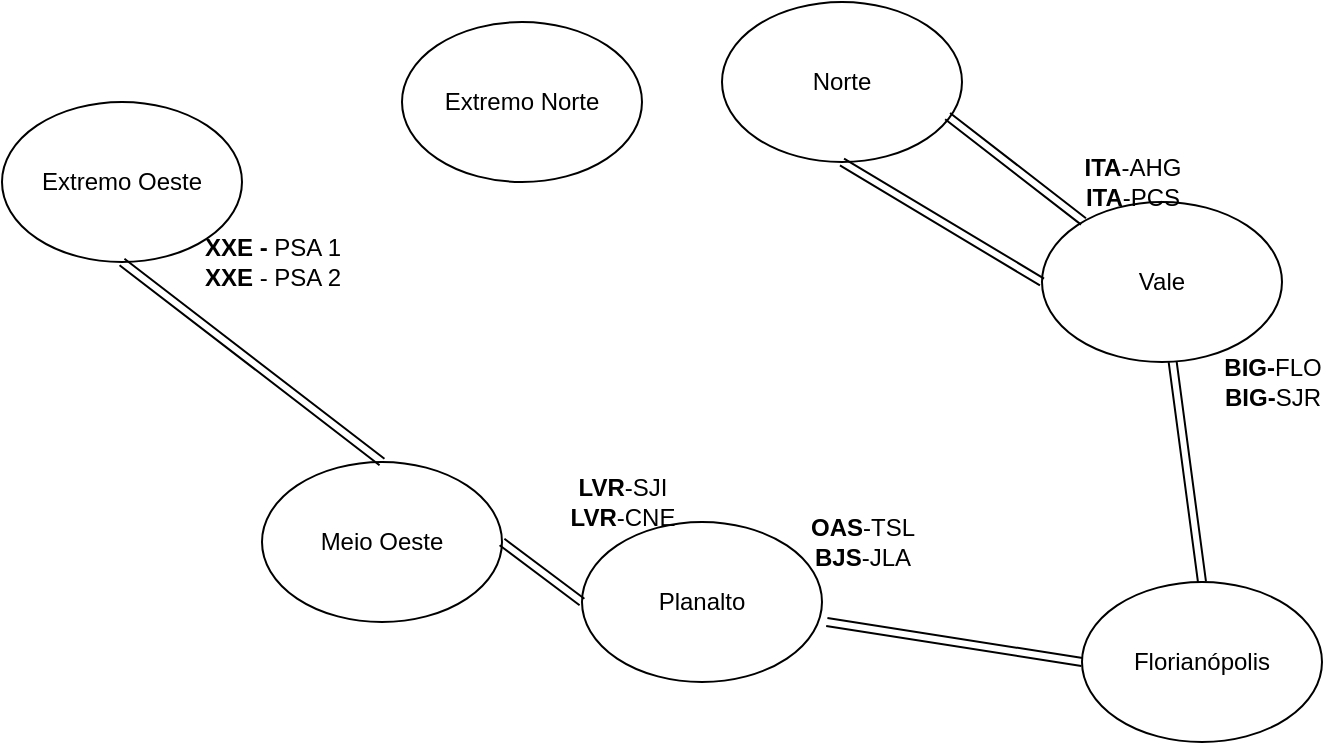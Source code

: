 <mxfile version="21.7.5" type="github">
  <diagram name="Página-1" id="zK9xxA8E1CvqSJLTD-Si">
    <mxGraphModel dx="2269" dy="1251" grid="1" gridSize="10" guides="1" tooltips="1" connect="1" arrows="1" fold="1" page="1" pageScale="1" pageWidth="827" pageHeight="1169" math="0" shadow="0">
      <root>
        <mxCell id="0" />
        <mxCell id="1" parent="0" />
        <mxCell id="3-UhuKc8RvOaN5Qhqy8b-1" value="Florianópolis" style="ellipse;whiteSpace=wrap;html=1;" vertex="1" parent="1">
          <mxGeometry x="580" y="400" width="120" height="80" as="geometry" />
        </mxCell>
        <mxCell id="3-UhuKc8RvOaN5Qhqy8b-2" value="Planalto" style="ellipse;whiteSpace=wrap;html=1;" vertex="1" parent="1">
          <mxGeometry x="330" y="370" width="120" height="80" as="geometry" />
        </mxCell>
        <mxCell id="3-UhuKc8RvOaN5Qhqy8b-3" value="Meio Oeste" style="ellipse;whiteSpace=wrap;html=1;" vertex="1" parent="1">
          <mxGeometry x="170" y="340" width="120" height="80" as="geometry" />
        </mxCell>
        <mxCell id="3-UhuKc8RvOaN5Qhqy8b-4" value="Extremo Oeste" style="ellipse;whiteSpace=wrap;html=1;" vertex="1" parent="1">
          <mxGeometry x="40" y="160" width="120" height="80" as="geometry" />
        </mxCell>
        <mxCell id="3-UhuKc8RvOaN5Qhqy8b-5" value="Vale" style="ellipse;whiteSpace=wrap;html=1;" vertex="1" parent="1">
          <mxGeometry x="560" y="210" width="120" height="80" as="geometry" />
        </mxCell>
        <mxCell id="3-UhuKc8RvOaN5Qhqy8b-6" value="Norte" style="ellipse;whiteSpace=wrap;html=1;" vertex="1" parent="1">
          <mxGeometry x="400" y="110" width="120" height="80" as="geometry" />
        </mxCell>
        <mxCell id="3-UhuKc8RvOaN5Qhqy8b-7" value="" style="shape=link;html=1;rounded=0;entryX=0;entryY=0.5;entryDx=0;entryDy=0;exitX=1.02;exitY=0.625;exitDx=0;exitDy=0;exitPerimeter=0;" edge="1" parent="1" source="3-UhuKc8RvOaN5Qhqy8b-2" target="3-UhuKc8RvOaN5Qhqy8b-1">
          <mxGeometry width="100" relative="1" as="geometry">
            <mxPoint x="470" y="409.5" as="sourcePoint" />
            <mxPoint x="570" y="409.5" as="targetPoint" />
          </mxGeometry>
        </mxCell>
        <mxCell id="3-UhuKc8RvOaN5Qhqy8b-8" value="&lt;b&gt;OAS&lt;/b&gt;-TSL&lt;br&gt;&lt;b&gt;BJS&lt;/b&gt;-JLA" style="text;html=1;align=center;verticalAlign=middle;resizable=0;points=[];autosize=1;strokeColor=none;fillColor=none;" vertex="1" parent="1">
          <mxGeometry x="430" y="360" width="80" height="40" as="geometry" />
        </mxCell>
        <mxCell id="3-UhuKc8RvOaN5Qhqy8b-13" value="" style="shape=link;html=1;rounded=0;entryX=0.5;entryY=0;entryDx=0;entryDy=0;" edge="1" parent="1" source="3-UhuKc8RvOaN5Qhqy8b-5" target="3-UhuKc8RvOaN5Qhqy8b-1">
          <mxGeometry width="100" relative="1" as="geometry">
            <mxPoint x="460" y="360" as="sourcePoint" />
            <mxPoint x="560" y="360" as="targetPoint" />
          </mxGeometry>
        </mxCell>
        <mxCell id="3-UhuKc8RvOaN5Qhqy8b-14" value="&lt;b&gt;BIG-&lt;/b&gt;FLO&lt;br&gt;&lt;b&gt;BIG-&lt;/b&gt;SJR" style="text;html=1;align=center;verticalAlign=middle;resizable=0;points=[];autosize=1;strokeColor=none;fillColor=none;" vertex="1" parent="1">
          <mxGeometry x="640" y="280" width="70" height="40" as="geometry" />
        </mxCell>
        <mxCell id="3-UhuKc8RvOaN5Qhqy8b-16" value="" style="shape=link;html=1;rounded=0;exitX=0.94;exitY=0.713;exitDx=0;exitDy=0;exitPerimeter=0;" edge="1" parent="1" source="3-UhuKc8RvOaN5Qhqy8b-6" target="3-UhuKc8RvOaN5Qhqy8b-5">
          <mxGeometry width="100" relative="1" as="geometry">
            <mxPoint x="560" y="200" as="sourcePoint" />
            <mxPoint x="560" y="300" as="targetPoint" />
          </mxGeometry>
        </mxCell>
        <mxCell id="3-UhuKc8RvOaN5Qhqy8b-17" value="" style="shape=link;html=1;rounded=0;entryX=0;entryY=0.5;entryDx=0;entryDy=0;exitX=1;exitY=0.5;exitDx=0;exitDy=0;" edge="1" parent="1" source="3-UhuKc8RvOaN5Qhqy8b-3" target="3-UhuKc8RvOaN5Qhqy8b-2">
          <mxGeometry width="100" relative="1" as="geometry">
            <mxPoint x="250.0" y="369.5" as="sourcePoint" />
            <mxPoint x="360" y="400" as="targetPoint" />
          </mxGeometry>
        </mxCell>
        <mxCell id="3-UhuKc8RvOaN5Qhqy8b-18" value="" style="shape=link;html=1;rounded=0;entryX=0.5;entryY=0;entryDx=0;entryDy=0;exitX=0.5;exitY=1;exitDx=0;exitDy=0;" edge="1" parent="1" source="3-UhuKc8RvOaN5Qhqy8b-4" target="3-UhuKc8RvOaN5Qhqy8b-3">
          <mxGeometry width="100" relative="1" as="geometry">
            <mxPoint x="180" y="200" as="sourcePoint" />
            <mxPoint x="270" y="260" as="targetPoint" />
          </mxGeometry>
        </mxCell>
        <mxCell id="3-UhuKc8RvOaN5Qhqy8b-20" value="&lt;b&gt;LVR&lt;/b&gt;-SJI&lt;br&gt;&lt;b&gt;LVR&lt;/b&gt;-CNE" style="text;html=1;align=center;verticalAlign=middle;resizable=0;points=[];autosize=1;strokeColor=none;fillColor=none;" vertex="1" parent="1">
          <mxGeometry x="310" y="340" width="80" height="40" as="geometry" />
        </mxCell>
        <mxCell id="3-UhuKc8RvOaN5Qhqy8b-21" value="&lt;b&gt;XXE - &lt;/b&gt;PSA 1&lt;br&gt;&lt;b&gt;XXE &lt;/b&gt;- PSA 2" style="text;html=1;align=center;verticalAlign=middle;resizable=0;points=[];autosize=1;strokeColor=none;fillColor=none;" vertex="1" parent="1">
          <mxGeometry x="130" y="220" width="90" height="40" as="geometry" />
        </mxCell>
        <mxCell id="3-UhuKc8RvOaN5Qhqy8b-22" value="" style="shape=link;html=1;rounded=0;exitX=0.5;exitY=1;exitDx=0;exitDy=0;entryX=0;entryY=0.5;entryDx=0;entryDy=0;" edge="1" parent="1" source="3-UhuKc8RvOaN5Qhqy8b-6" target="3-UhuKc8RvOaN5Qhqy8b-5">
          <mxGeometry width="100" relative="1" as="geometry">
            <mxPoint x="350" y="280" as="sourcePoint" />
            <mxPoint x="450" y="280" as="targetPoint" />
          </mxGeometry>
        </mxCell>
        <mxCell id="3-UhuKc8RvOaN5Qhqy8b-23" value="&lt;b&gt;ITA&lt;/b&gt;-AHG&lt;br&gt;&lt;b&gt;ITA&lt;/b&gt;-PCS" style="text;html=1;align=center;verticalAlign=middle;resizable=0;points=[];autosize=1;strokeColor=none;fillColor=none;" vertex="1" parent="1">
          <mxGeometry x="570" y="180" width="70" height="40" as="geometry" />
        </mxCell>
        <mxCell id="3-UhuKc8RvOaN5Qhqy8b-24" value="Extremo Norte" style="ellipse;whiteSpace=wrap;html=1;" vertex="1" parent="1">
          <mxGeometry x="240" y="120" width="120" height="80" as="geometry" />
        </mxCell>
      </root>
    </mxGraphModel>
  </diagram>
</mxfile>
